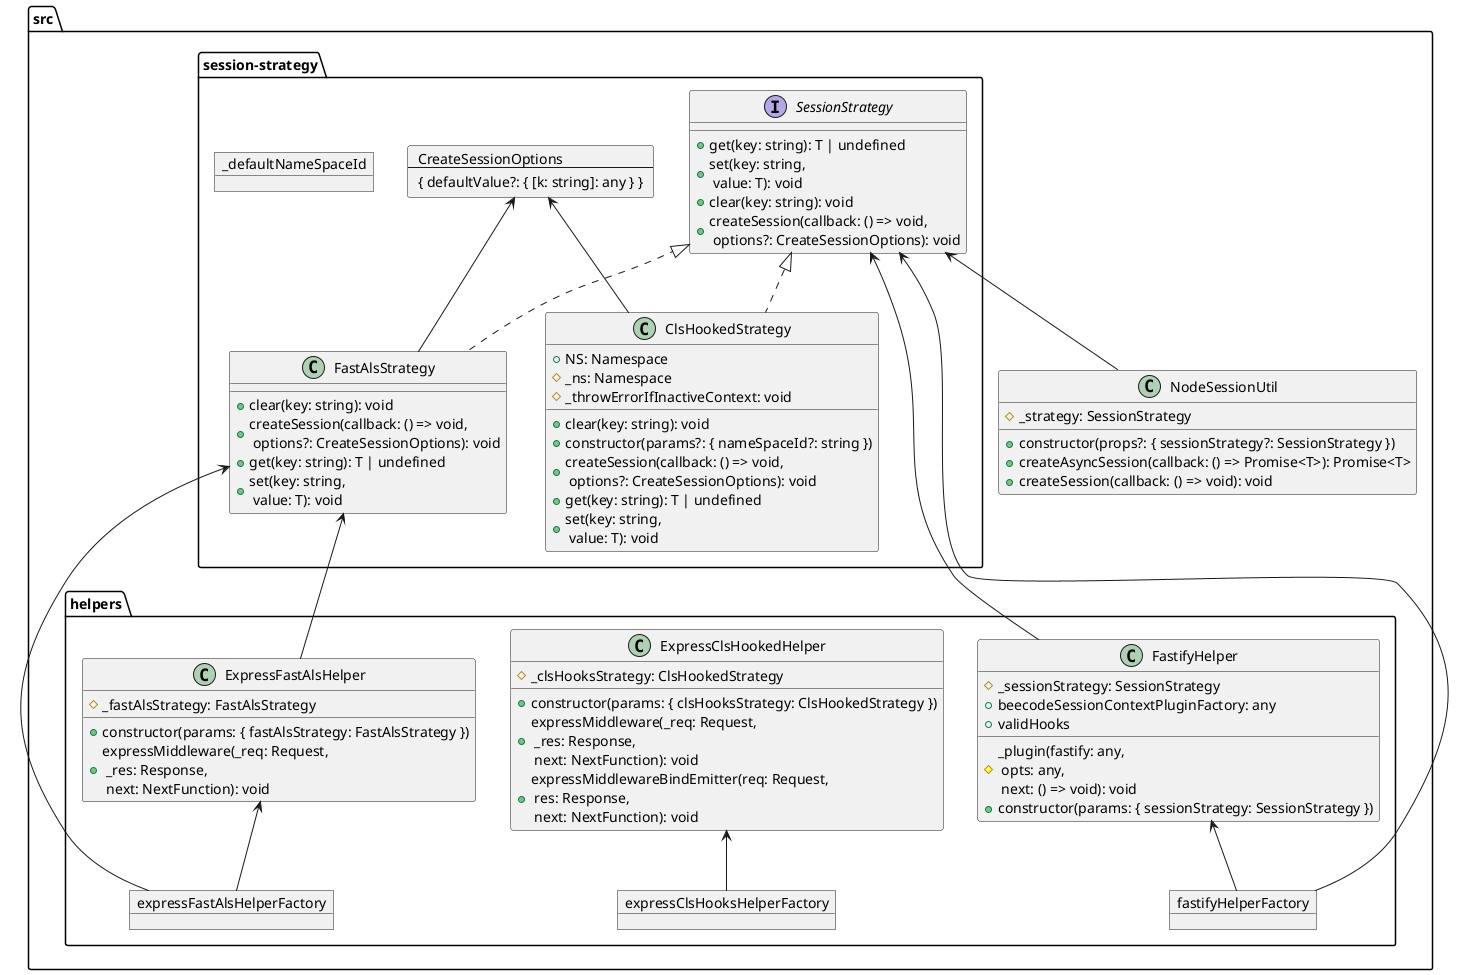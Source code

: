 @startuml
    folder "src" as src_b874d07 {
      class "NodeSessionUtil" as node_session_util_cf9cb43b {
        # _strategy: SessionStrategy
        + constructor(props?: { sessionStrategy?: SessionStrategy })
        + createAsyncSession(callback: () => Promise<T>): Promise<T>
        + createSession(callback: () => void): void
      }
      folder "helpers" as helpers_e79980dd {
        class "ExpressClsHookedHelper" as express_cls_hooked_helper_da32a454 {
          # _clsHooksStrategy: ClsHookedStrategy
          + constructor(params: { clsHooksStrategy: ClsHookedStrategy })
          + expressMiddleware(_req: Request,\n _res: Response,\n next: NextFunction): void
          + expressMiddlewareBindEmitter(req: Request,\n res: Response,\n next: NextFunction): void
        }
        object "expressClsHooksHelperFactory" as express_cls_hooks_helper_factory_da32a454 {
        }
        class "ExpressFastAlsHelper" as express_fast_als_helper_7b7757d4 {
          # _fastAlsStrategy: FastAlsStrategy
          + constructor(params: { fastAlsStrategy: FastAlsStrategy })
          + expressMiddleware(_req: Request,\n _res: Response,\n next: NextFunction): void
        }
        object "expressFastAlsHelperFactory" as express_fast_als_helper_factory_7b7757d4 {
        }
        class "FastifyHelper" as fastify_helper_438f46 {
          # _plugin(fastify: any,\n opts: any,\n next: () => void): void
          # _sessionStrategy: SessionStrategy
          + beecodeSessionContextPluginFactory: any
          + constructor(params: { sessionStrategy: SessionStrategy })
          + validHooks
        }
        object "fastifyHelperFactory" as fastify_helper_factory_438f46 {
        }
      }
      folder "session-strategy" as session_strategy_8743c280 {
        object "_defaultNameSpaceId" as default_name_space_id_5f19a943 {
        }
        class "ClsHookedStrategy" as cls_hooked_strategy_5f19a943 {
          + NS: Namespace
          # _ns: Namespace
          # _throwErrorIfInactiveContext: void
          + clear(key: string): void
          + constructor(params?: { nameSpaceId?: string })
          + createSession(callback: () => void,\n options?: CreateSessionOptions): void
          + get(key: string): T | undefined
          + set(key: string,\n value: T): void
        }
        class "FastAlsStrategy" as fast_als_strategy_82c98943 {
          + clear(key: string): void
          + createSession(callback: () => void,\n options?: CreateSessionOptions): void
          + get(key: string): T | undefined
          + set(key: string,\n value: T): void
        }
        card create_session_options_87f89bce [
          CreateSessionOptions
          ---
          { defaultValue?: { [k: string]: any } }
        ]
        interface "SessionStrategy" as session_strategy_87f89bce {
          + get(key: string): T | undefined
          + set(key: string,\n value: T): void
          + clear(key: string): void
          + createSession(callback: () => void,\n options?: CreateSessionOptions): void
        }
      }
    }
  express_cls_hooks_helper_factory_da32a454 -up-> express_cls_hooked_helper_da32a454
  express_fast_als_helper_7b7757d4 -up-> fast_als_strategy_82c98943
  express_fast_als_helper_factory_7b7757d4 -up-> fast_als_strategy_82c98943
  express_fast_als_helper_factory_7b7757d4 -up-> express_fast_als_helper_7b7757d4
  fastify_helper_438f46 -up-> session_strategy_87f89bce
  fastify_helper_factory_438f46 -up-> session_strategy_87f89bce
  fastify_helper_factory_438f46 -up-> fastify_helper_438f46
  node_session_util_cf9cb43b -up-> session_strategy_87f89bce
  cls_hooked_strategy_5f19a943 -up-> create_session_options_87f89bce
  cls_hooked_strategy_5f19a943 .up.|> session_strategy_87f89bce
  fast_als_strategy_82c98943 -up-> create_session_options_87f89bce
  fast_als_strategy_82c98943 .up.|> session_strategy_87f89bce
@enduml